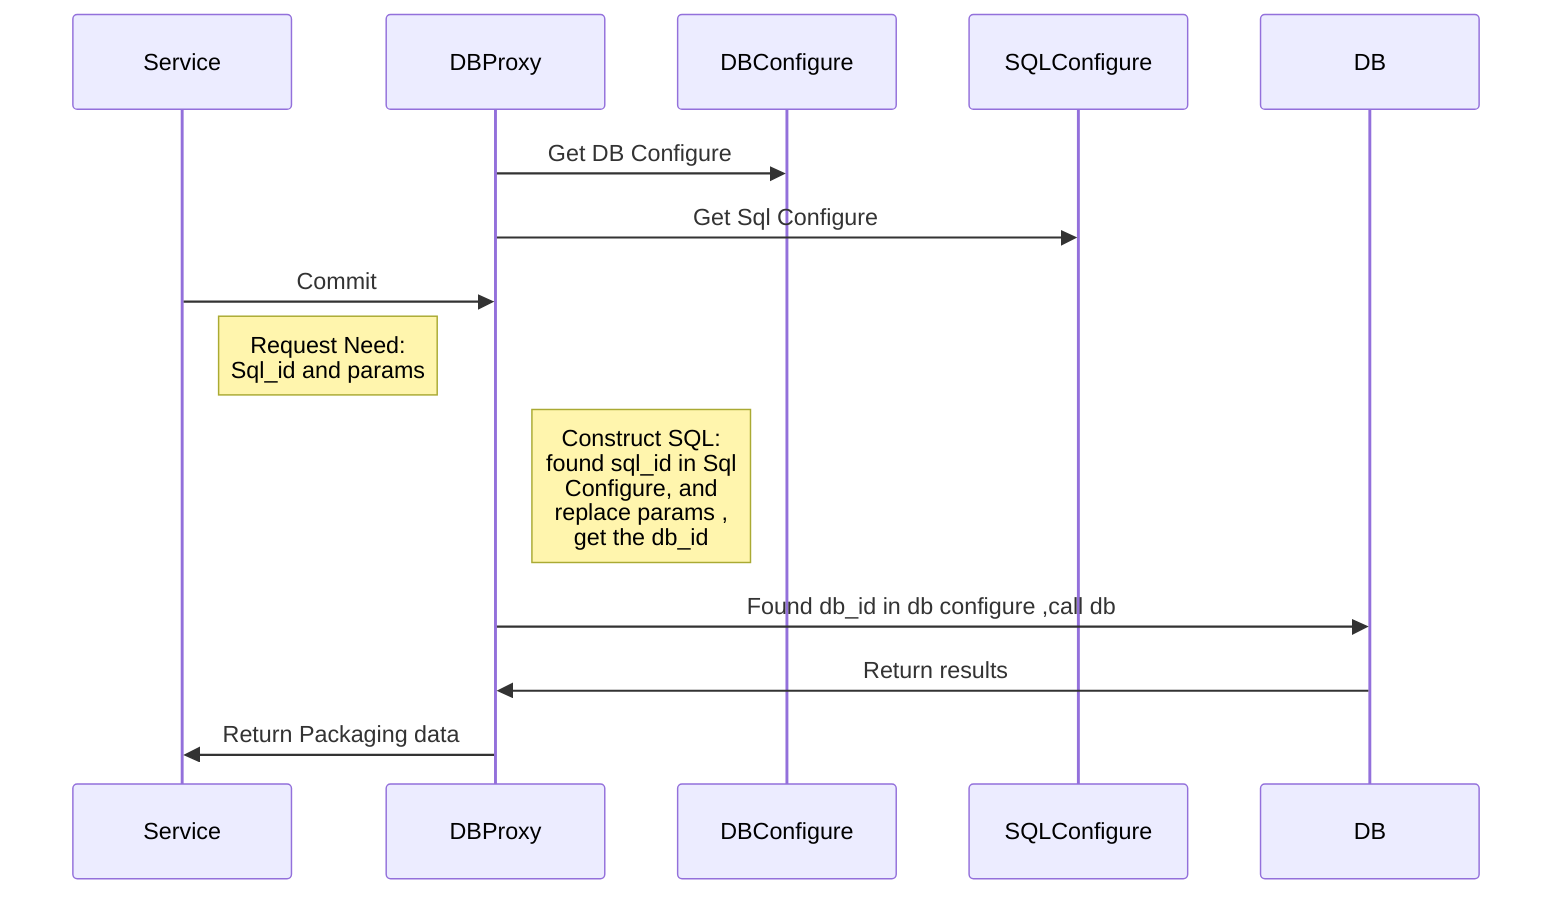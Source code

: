 sequenceDiagram
    participant Service
    participant DBProxy
    participant DBConfigure
    participant SQLConfigure
    participant DB
    DBProxy->>DBConfigure: Get DB Configure
    DBProxy->>SQLConfigure:  Get Sql Configure
    Service->>DBProxy: Commit
    Note right of Service: Request Need:<br/> Sql_id and params
    Note right of DBProxy: Construct SQL:<br/>found sql_id in Sql<br/> Configure, and <br/>replace params ,<br/> get the db_id
    DBProxy->>DB: Found db_id in db configure ,call db 
    DB->>DBProxy: Return results
    DBProxy->>Service:  Return Packaging data